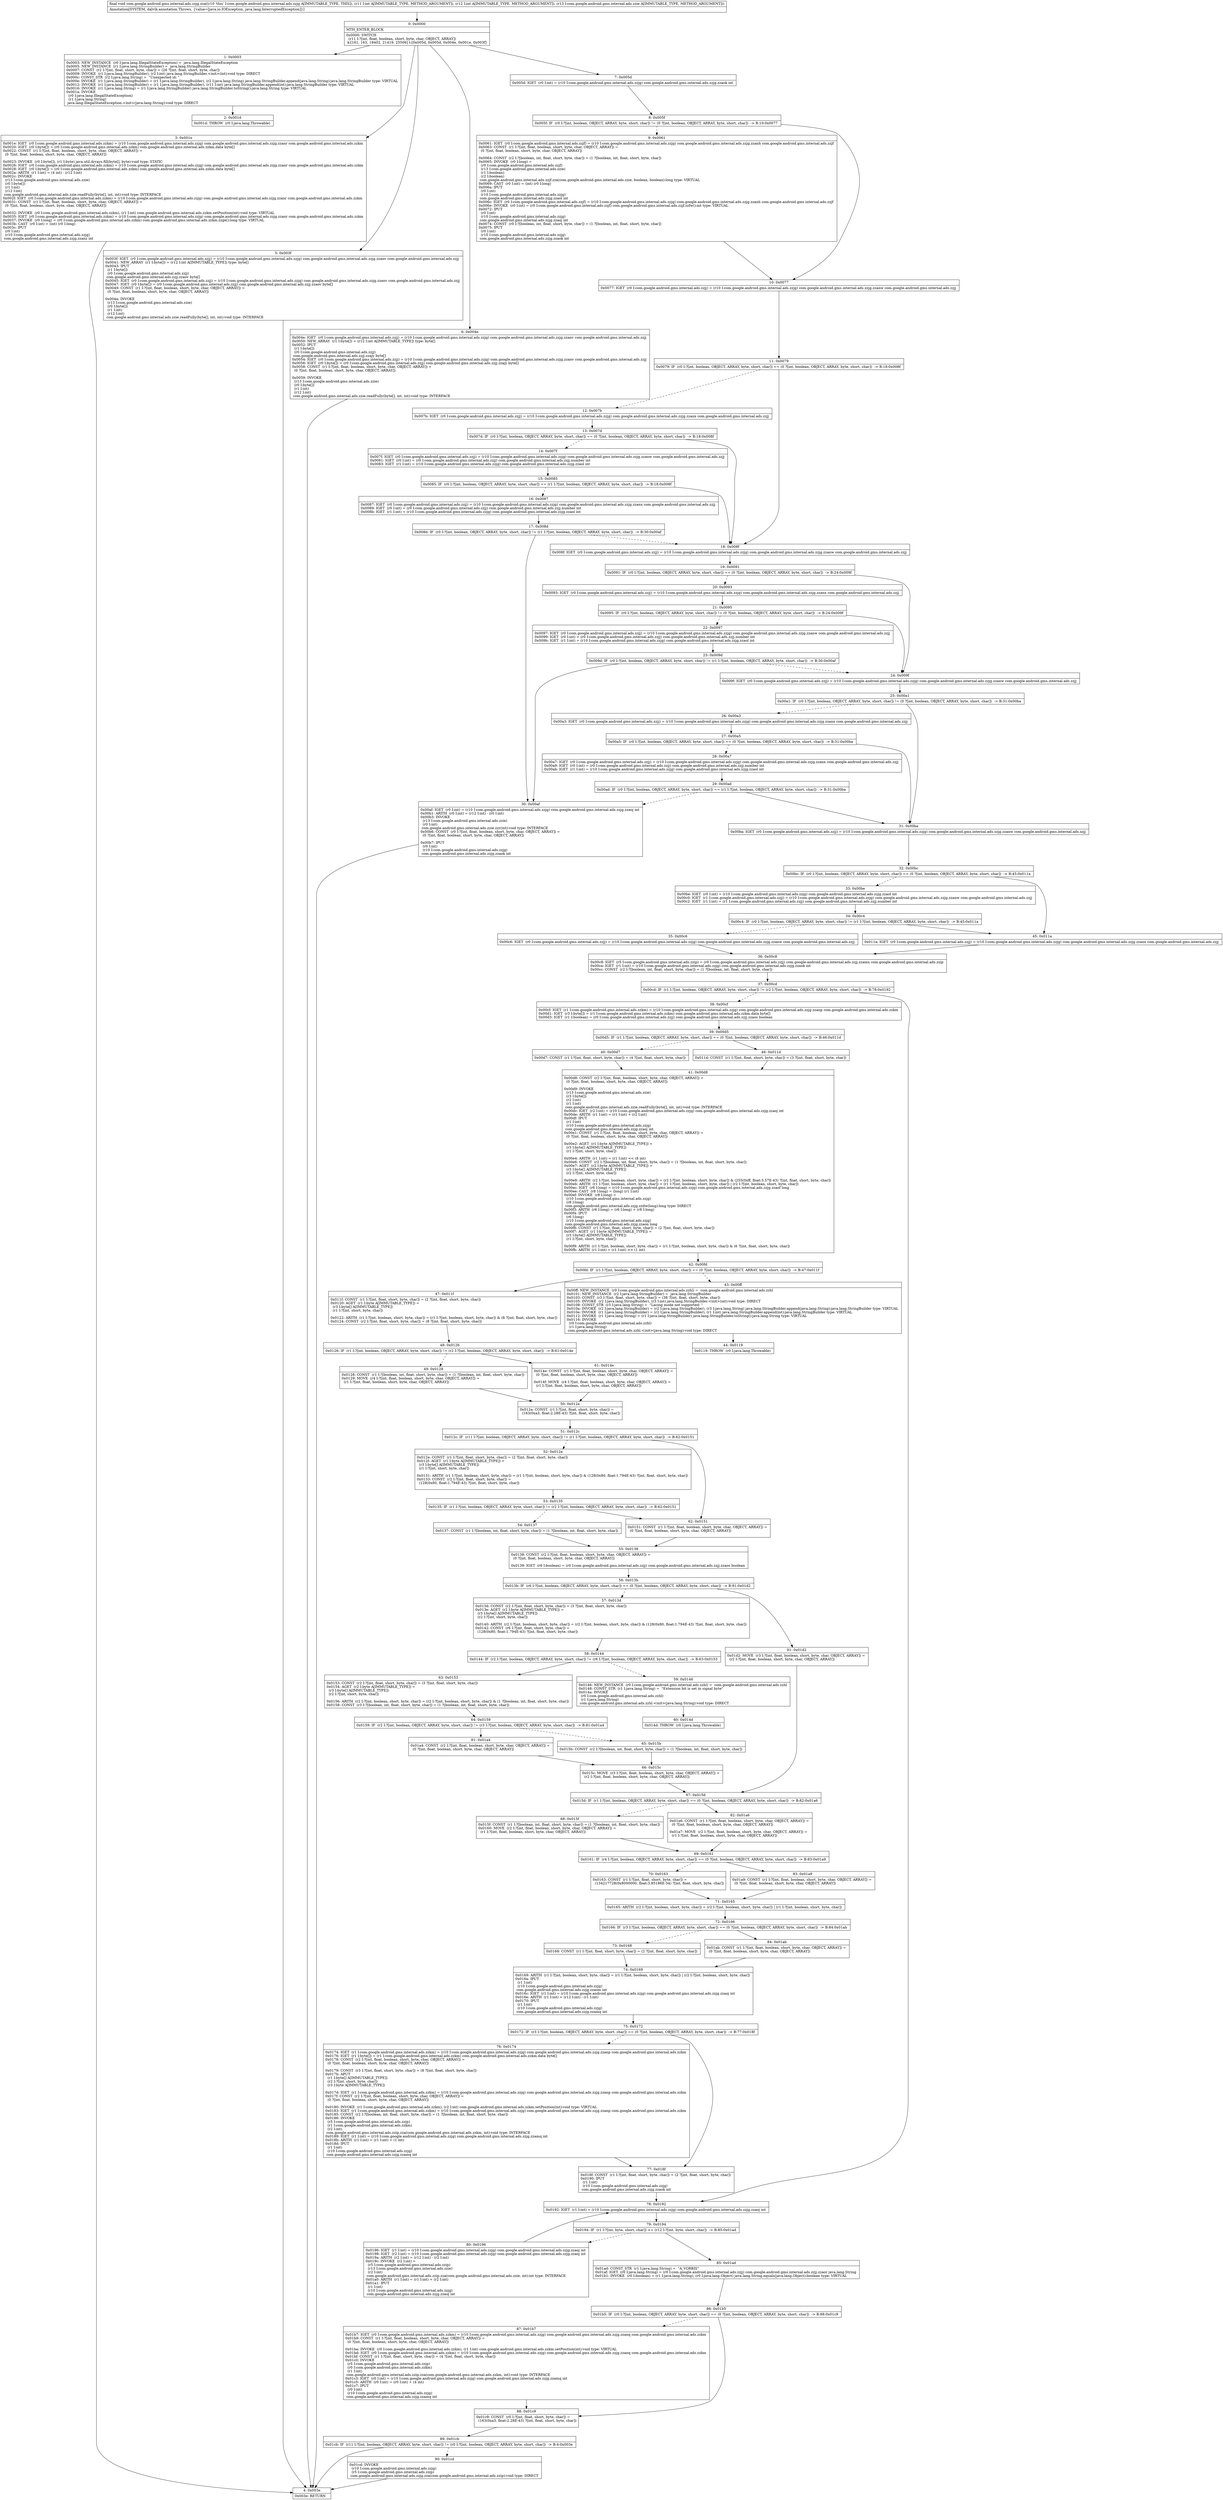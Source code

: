 digraph "CFG forcom.google.android.gms.internal.ads.zzjg.zza(IILcom\/google\/android\/gms\/internal\/ads\/zzie;)V" {
Node_0 [shape=record,label="{0\:\ 0x0000|MTH_ENTER_BLOCK\l|0x0000: SWITCH  \l  (r11 I:?[int, float, boolean, short, byte, char, OBJECT, ARRAY])\l k:[161, 163, 18402, 21419, 25506] t:[0x005d, 0x005d, 0x004e, 0x001e, 0x003f] \l}"];
Node_1 [shape=record,label="{1\:\ 0x0003|0x0003: NEW_INSTANCE  (r0 I:java.lang.IllegalStateException) =  java.lang.IllegalStateException \l0x0005: NEW_INSTANCE  (r1 I:java.lang.StringBuilder) =  java.lang.StringBuilder \l0x0007: CONST  (r2 I:?[int, float, short, byte, char]) = (26 ?[int, float, short, byte, char]) \l0x0009: INVOKE  (r1 I:java.lang.StringBuilder), (r2 I:int) java.lang.StringBuilder.\<init\>(int):void type: DIRECT \l0x000c: CONST_STR  (r2 I:java.lang.String) =  \"Unexpected id: \" \l0x000e: INVOKE  (r1 I:java.lang.StringBuilder) = (r1 I:java.lang.StringBuilder), (r2 I:java.lang.String) java.lang.StringBuilder.append(java.lang.String):java.lang.StringBuilder type: VIRTUAL \l0x0012: INVOKE  (r1 I:java.lang.StringBuilder) = (r1 I:java.lang.StringBuilder), (r11 I:int) java.lang.StringBuilder.append(int):java.lang.StringBuilder type: VIRTUAL \l0x0016: INVOKE  (r1 I:java.lang.String) = (r1 I:java.lang.StringBuilder) java.lang.StringBuilder.toString():java.lang.String type: VIRTUAL \l0x001a: INVOKE  \l  (r0 I:java.lang.IllegalStateException)\l  (r1 I:java.lang.String)\l java.lang.IllegalStateException.\<init\>(java.lang.String):void type: DIRECT \l}"];
Node_2 [shape=record,label="{2\:\ 0x001d|0x001d: THROW  (r0 I:java.lang.Throwable) \l}"];
Node_3 [shape=record,label="{3\:\ 0x001e|0x001e: IGET  (r0 I:com.google.android.gms.internal.ads.zzkm) = (r10 I:com.google.android.gms.internal.ads.zzjg) com.google.android.gms.internal.ads.zzjg.zzanr com.google.android.gms.internal.ads.zzkm \l0x0020: IGET  (r0 I:byte[]) = (r0 I:com.google.android.gms.internal.ads.zzkm) com.google.android.gms.internal.ads.zzkm.data byte[] \l0x0022: CONST  (r1 I:?[int, float, boolean, short, byte, char, OBJECT, ARRAY]) = \l  (0 ?[int, float, boolean, short, byte, char, OBJECT, ARRAY])\l \l0x0023: INVOKE  (r0 I:byte[]), (r1 I:byte) java.util.Arrays.fill(byte[], byte):void type: STATIC \l0x0026: IGET  (r0 I:com.google.android.gms.internal.ads.zzkm) = (r10 I:com.google.android.gms.internal.ads.zzjg) com.google.android.gms.internal.ads.zzjg.zzanr com.google.android.gms.internal.ads.zzkm \l0x0028: IGET  (r0 I:byte[]) = (r0 I:com.google.android.gms.internal.ads.zzkm) com.google.android.gms.internal.ads.zzkm.data byte[] \l0x002a: ARITH  (r1 I:int) = (4 int) \- (r12 I:int) \l0x002c: INVOKE  \l  (r13 I:com.google.android.gms.internal.ads.zzie)\l  (r0 I:byte[])\l  (r1 I:int)\l  (r12 I:int)\l com.google.android.gms.internal.ads.zzie.readFully(byte[], int, int):void type: INTERFACE \l0x002f: IGET  (r0 I:com.google.android.gms.internal.ads.zzkm) = (r10 I:com.google.android.gms.internal.ads.zzjg) com.google.android.gms.internal.ads.zzjg.zzanr com.google.android.gms.internal.ads.zzkm \l0x0031: CONST  (r1 I:?[int, float, boolean, short, byte, char, OBJECT, ARRAY]) = \l  (0 ?[int, float, boolean, short, byte, char, OBJECT, ARRAY])\l \l0x0032: INVOKE  (r0 I:com.google.android.gms.internal.ads.zzkm), (r1 I:int) com.google.android.gms.internal.ads.zzkm.setPosition(int):void type: VIRTUAL \l0x0035: IGET  (r0 I:com.google.android.gms.internal.ads.zzkm) = (r10 I:com.google.android.gms.internal.ads.zzjg) com.google.android.gms.internal.ads.zzjg.zzanr com.google.android.gms.internal.ads.zzkm \l0x0037: INVOKE  (r0 I:long) = (r0 I:com.google.android.gms.internal.ads.zzkm) com.google.android.gms.internal.ads.zzkm.zzge():long type: VIRTUAL \l0x003b: CAST  (r0 I:int) = (int) (r0 I:long) \l0x003c: IPUT  \l  (r0 I:int)\l  (r10 I:com.google.android.gms.internal.ads.zzjg)\l com.google.android.gms.internal.ads.zzjg.zzanz int \l}"];
Node_4 [shape=record,label="{4\:\ 0x003e|0x003e: RETURN   \l}"];
Node_5 [shape=record,label="{5\:\ 0x003f|0x003f: IGET  (r0 I:com.google.android.gms.internal.ads.zzjj) = (r10 I:com.google.android.gms.internal.ads.zzjg) com.google.android.gms.internal.ads.zzjg.zzanv com.google.android.gms.internal.ads.zzjj \l0x0041: NEW_ARRAY  (r1 I:byte[]) = (r12 I:int A[IMMUTABLE_TYPE]) type: byte[] \l0x0043: IPUT  \l  (r1 I:byte[])\l  (r0 I:com.google.android.gms.internal.ads.zzjj)\l com.google.android.gms.internal.ads.zzjj.zzaov byte[] \l0x0045: IGET  (r0 I:com.google.android.gms.internal.ads.zzjj) = (r10 I:com.google.android.gms.internal.ads.zzjg) com.google.android.gms.internal.ads.zzjg.zzanv com.google.android.gms.internal.ads.zzjj \l0x0047: IGET  (r0 I:byte[]) = (r0 I:com.google.android.gms.internal.ads.zzjj) com.google.android.gms.internal.ads.zzjj.zzaov byte[] \l0x0049: CONST  (r1 I:?[int, float, boolean, short, byte, char, OBJECT, ARRAY]) = \l  (0 ?[int, float, boolean, short, byte, char, OBJECT, ARRAY])\l \l0x004a: INVOKE  \l  (r13 I:com.google.android.gms.internal.ads.zzie)\l  (r0 I:byte[])\l  (r1 I:int)\l  (r12 I:int)\l com.google.android.gms.internal.ads.zzie.readFully(byte[], int, int):void type: INTERFACE \l}"];
Node_6 [shape=record,label="{6\:\ 0x004e|0x004e: IGET  (r0 I:com.google.android.gms.internal.ads.zzjj) = (r10 I:com.google.android.gms.internal.ads.zzjg) com.google.android.gms.internal.ads.zzjg.zzanv com.google.android.gms.internal.ads.zzjj \l0x0050: NEW_ARRAY  (r1 I:byte[]) = (r12 I:int A[IMMUTABLE_TYPE]) type: byte[] \l0x0052: IPUT  \l  (r1 I:byte[])\l  (r0 I:com.google.android.gms.internal.ads.zzjj)\l com.google.android.gms.internal.ads.zzjj.zzajy byte[] \l0x0054: IGET  (r0 I:com.google.android.gms.internal.ads.zzjj) = (r10 I:com.google.android.gms.internal.ads.zzjg) com.google.android.gms.internal.ads.zzjg.zzanv com.google.android.gms.internal.ads.zzjj \l0x0056: IGET  (r0 I:byte[]) = (r0 I:com.google.android.gms.internal.ads.zzjj) com.google.android.gms.internal.ads.zzjj.zzajy byte[] \l0x0058: CONST  (r1 I:?[int, float, boolean, short, byte, char, OBJECT, ARRAY]) = \l  (0 ?[int, float, boolean, short, byte, char, OBJECT, ARRAY])\l \l0x0059: INVOKE  \l  (r13 I:com.google.android.gms.internal.ads.zzie)\l  (r0 I:byte[])\l  (r1 I:int)\l  (r12 I:int)\l com.google.android.gms.internal.ads.zzie.readFully(byte[], int, int):void type: INTERFACE \l}"];
Node_7 [shape=record,label="{7\:\ 0x005d|0x005d: IGET  (r0 I:int) = (r10 I:com.google.android.gms.internal.ads.zzjg) com.google.android.gms.internal.ads.zzjg.zzaok int \l}"];
Node_8 [shape=record,label="{8\:\ 0x005f|0x005f: IF  (r0 I:?[int, boolean, OBJECT, ARRAY, byte, short, char]) != (0 ?[int, boolean, OBJECT, ARRAY, byte, short, char])  \-\> B:10:0x0077 \l}"];
Node_9 [shape=record,label="{9\:\ 0x0061|0x0061: IGET  (r0 I:com.google.android.gms.internal.ads.zzjf) = (r10 I:com.google.android.gms.internal.ads.zzjg) com.google.android.gms.internal.ads.zzjg.zzanh com.google.android.gms.internal.ads.zzjf \l0x0063: CONST  (r1 I:?[int, float, boolean, short, byte, char, OBJECT, ARRAY]) = \l  (0 ?[int, float, boolean, short, byte, char, OBJECT, ARRAY])\l \l0x0064: CONST  (r2 I:?[boolean, int, float, short, byte, char]) = (1 ?[boolean, int, float, short, byte, char]) \l0x0065: INVOKE  (r0 I:long) = \l  (r0 I:com.google.android.gms.internal.ads.zzjf)\l  (r13 I:com.google.android.gms.internal.ads.zzie)\l  (r1 I:boolean)\l  (r2 I:boolean)\l com.google.android.gms.internal.ads.zzjf.zza(com.google.android.gms.internal.ads.zzie, boolean, boolean):long type: VIRTUAL \l0x0069: CAST  (r0 I:int) = (int) (r0 I:long) \l0x006a: IPUT  \l  (r0 I:int)\l  (r10 I:com.google.android.gms.internal.ads.zzjg)\l com.google.android.gms.internal.ads.zzjg.zzaol int \l0x006c: IGET  (r0 I:com.google.android.gms.internal.ads.zzjf) = (r10 I:com.google.android.gms.internal.ads.zzjg) com.google.android.gms.internal.ads.zzjg.zzanh com.google.android.gms.internal.ads.zzjf \l0x006e: INVOKE  (r0 I:int) = (r0 I:com.google.android.gms.internal.ads.zzjf) com.google.android.gms.internal.ads.zzjf.zzfw():int type: VIRTUAL \l0x0072: IPUT  \l  (r0 I:int)\l  (r10 I:com.google.android.gms.internal.ads.zzjg)\l com.google.android.gms.internal.ads.zzjg.zzaoj int \l0x0074: CONST  (r0 I:?[boolean, int, float, short, byte, char]) = (1 ?[boolean, int, float, short, byte, char]) \l0x0075: IPUT  \l  (r0 I:int)\l  (r10 I:com.google.android.gms.internal.ads.zzjg)\l com.google.android.gms.internal.ads.zzjg.zzaok int \l}"];
Node_10 [shape=record,label="{10\:\ 0x0077|0x0077: IGET  (r0 I:com.google.android.gms.internal.ads.zzjj) = (r10 I:com.google.android.gms.internal.ads.zzjg) com.google.android.gms.internal.ads.zzjg.zzanw com.google.android.gms.internal.ads.zzjj \l}"];
Node_11 [shape=record,label="{11\:\ 0x0079|0x0079: IF  (r0 I:?[int, boolean, OBJECT, ARRAY, byte, short, char]) == (0 ?[int, boolean, OBJECT, ARRAY, byte, short, char])  \-\> B:18:0x008f \l}"];
Node_12 [shape=record,label="{12\:\ 0x007b|0x007b: IGET  (r0 I:com.google.android.gms.internal.ads.zzjj) = (r10 I:com.google.android.gms.internal.ads.zzjg) com.google.android.gms.internal.ads.zzjg.zzanx com.google.android.gms.internal.ads.zzjj \l}"];
Node_13 [shape=record,label="{13\:\ 0x007d|0x007d: IF  (r0 I:?[int, boolean, OBJECT, ARRAY, byte, short, char]) == (0 ?[int, boolean, OBJECT, ARRAY, byte, short, char])  \-\> B:18:0x008f \l}"];
Node_14 [shape=record,label="{14\:\ 0x007f|0x007f: IGET  (r0 I:com.google.android.gms.internal.ads.zzjj) = (r10 I:com.google.android.gms.internal.ads.zzjg) com.google.android.gms.internal.ads.zzjg.zzanw com.google.android.gms.internal.ads.zzjj \l0x0081: IGET  (r0 I:int) = (r0 I:com.google.android.gms.internal.ads.zzjj) com.google.android.gms.internal.ads.zzjj.number int \l0x0083: IGET  (r1 I:int) = (r10 I:com.google.android.gms.internal.ads.zzjg) com.google.android.gms.internal.ads.zzjg.zzaol int \l}"];
Node_15 [shape=record,label="{15\:\ 0x0085|0x0085: IF  (r0 I:?[int, boolean, OBJECT, ARRAY, byte, short, char]) == (r1 I:?[int, boolean, OBJECT, ARRAY, byte, short, char])  \-\> B:18:0x008f \l}"];
Node_16 [shape=record,label="{16\:\ 0x0087|0x0087: IGET  (r0 I:com.google.android.gms.internal.ads.zzjj) = (r10 I:com.google.android.gms.internal.ads.zzjg) com.google.android.gms.internal.ads.zzjg.zzanx com.google.android.gms.internal.ads.zzjj \l0x0089: IGET  (r0 I:int) = (r0 I:com.google.android.gms.internal.ads.zzjj) com.google.android.gms.internal.ads.zzjj.number int \l0x008b: IGET  (r1 I:int) = (r10 I:com.google.android.gms.internal.ads.zzjg) com.google.android.gms.internal.ads.zzjg.zzaol int \l}"];
Node_17 [shape=record,label="{17\:\ 0x008d|0x008d: IF  (r0 I:?[int, boolean, OBJECT, ARRAY, byte, short, char]) != (r1 I:?[int, boolean, OBJECT, ARRAY, byte, short, char])  \-\> B:30:0x00af \l}"];
Node_18 [shape=record,label="{18\:\ 0x008f|0x008f: IGET  (r0 I:com.google.android.gms.internal.ads.zzjj) = (r10 I:com.google.android.gms.internal.ads.zzjg) com.google.android.gms.internal.ads.zzjg.zzanw com.google.android.gms.internal.ads.zzjj \l}"];
Node_19 [shape=record,label="{19\:\ 0x0091|0x0091: IF  (r0 I:?[int, boolean, OBJECT, ARRAY, byte, short, char]) == (0 ?[int, boolean, OBJECT, ARRAY, byte, short, char])  \-\> B:24:0x009f \l}"];
Node_20 [shape=record,label="{20\:\ 0x0093|0x0093: IGET  (r0 I:com.google.android.gms.internal.ads.zzjj) = (r10 I:com.google.android.gms.internal.ads.zzjg) com.google.android.gms.internal.ads.zzjg.zzanx com.google.android.gms.internal.ads.zzjj \l}"];
Node_21 [shape=record,label="{21\:\ 0x0095|0x0095: IF  (r0 I:?[int, boolean, OBJECT, ARRAY, byte, short, char]) != (0 ?[int, boolean, OBJECT, ARRAY, byte, short, char])  \-\> B:24:0x009f \l}"];
Node_22 [shape=record,label="{22\:\ 0x0097|0x0097: IGET  (r0 I:com.google.android.gms.internal.ads.zzjj) = (r10 I:com.google.android.gms.internal.ads.zzjg) com.google.android.gms.internal.ads.zzjg.zzanw com.google.android.gms.internal.ads.zzjj \l0x0099: IGET  (r0 I:int) = (r0 I:com.google.android.gms.internal.ads.zzjj) com.google.android.gms.internal.ads.zzjj.number int \l0x009b: IGET  (r1 I:int) = (r10 I:com.google.android.gms.internal.ads.zzjg) com.google.android.gms.internal.ads.zzjg.zzaol int \l}"];
Node_23 [shape=record,label="{23\:\ 0x009d|0x009d: IF  (r0 I:?[int, boolean, OBJECT, ARRAY, byte, short, char]) != (r1 I:?[int, boolean, OBJECT, ARRAY, byte, short, char])  \-\> B:30:0x00af \l}"];
Node_24 [shape=record,label="{24\:\ 0x009f|0x009f: IGET  (r0 I:com.google.android.gms.internal.ads.zzjj) = (r10 I:com.google.android.gms.internal.ads.zzjg) com.google.android.gms.internal.ads.zzjg.zzanw com.google.android.gms.internal.ads.zzjj \l}"];
Node_25 [shape=record,label="{25\:\ 0x00a1|0x00a1: IF  (r0 I:?[int, boolean, OBJECT, ARRAY, byte, short, char]) != (0 ?[int, boolean, OBJECT, ARRAY, byte, short, char])  \-\> B:31:0x00ba \l}"];
Node_26 [shape=record,label="{26\:\ 0x00a3|0x00a3: IGET  (r0 I:com.google.android.gms.internal.ads.zzjj) = (r10 I:com.google.android.gms.internal.ads.zzjg) com.google.android.gms.internal.ads.zzjg.zzanx com.google.android.gms.internal.ads.zzjj \l}"];
Node_27 [shape=record,label="{27\:\ 0x00a5|0x00a5: IF  (r0 I:?[int, boolean, OBJECT, ARRAY, byte, short, char]) == (0 ?[int, boolean, OBJECT, ARRAY, byte, short, char])  \-\> B:31:0x00ba \l}"];
Node_28 [shape=record,label="{28\:\ 0x00a7|0x00a7: IGET  (r0 I:com.google.android.gms.internal.ads.zzjj) = (r10 I:com.google.android.gms.internal.ads.zzjg) com.google.android.gms.internal.ads.zzjg.zzanx com.google.android.gms.internal.ads.zzjj \l0x00a9: IGET  (r0 I:int) = (r0 I:com.google.android.gms.internal.ads.zzjj) com.google.android.gms.internal.ads.zzjj.number int \l0x00ab: IGET  (r1 I:int) = (r10 I:com.google.android.gms.internal.ads.zzjg) com.google.android.gms.internal.ads.zzjg.zzaol int \l}"];
Node_29 [shape=record,label="{29\:\ 0x00ad|0x00ad: IF  (r0 I:?[int, boolean, OBJECT, ARRAY, byte, short, char]) == (r1 I:?[int, boolean, OBJECT, ARRAY, byte, short, char])  \-\> B:31:0x00ba \l}"];
Node_30 [shape=record,label="{30\:\ 0x00af|0x00af: IGET  (r0 I:int) = (r10 I:com.google.android.gms.internal.ads.zzjg) com.google.android.gms.internal.ads.zzjg.zzaoj int \l0x00b1: ARITH  (r0 I:int) = (r12 I:int) \- (r0 I:int) \l0x00b3: INVOKE  \l  (r13 I:com.google.android.gms.internal.ads.zzie)\l  (r0 I:int)\l com.google.android.gms.internal.ads.zzie.zzr(int):void type: INTERFACE \l0x00b6: CONST  (r0 I:?[int, float, boolean, short, byte, char, OBJECT, ARRAY]) = \l  (0 ?[int, float, boolean, short, byte, char, OBJECT, ARRAY])\l \l0x00b7: IPUT  \l  (r0 I:int)\l  (r10 I:com.google.android.gms.internal.ads.zzjg)\l com.google.android.gms.internal.ads.zzjg.zzaok int \l}"];
Node_31 [shape=record,label="{31\:\ 0x00ba|0x00ba: IGET  (r0 I:com.google.android.gms.internal.ads.zzjj) = (r10 I:com.google.android.gms.internal.ads.zzjg) com.google.android.gms.internal.ads.zzjg.zzanw com.google.android.gms.internal.ads.zzjj \l}"];
Node_32 [shape=record,label="{32\:\ 0x00bc|0x00bc: IF  (r0 I:?[int, boolean, OBJECT, ARRAY, byte, short, char]) == (0 ?[int, boolean, OBJECT, ARRAY, byte, short, char])  \-\> B:45:0x011a \l}"];
Node_33 [shape=record,label="{33\:\ 0x00be|0x00be: IGET  (r0 I:int) = (r10 I:com.google.android.gms.internal.ads.zzjg) com.google.android.gms.internal.ads.zzjg.zzaol int \l0x00c0: IGET  (r1 I:com.google.android.gms.internal.ads.zzjj) = (r10 I:com.google.android.gms.internal.ads.zzjg) com.google.android.gms.internal.ads.zzjg.zzanw com.google.android.gms.internal.ads.zzjj \l0x00c2: IGET  (r1 I:int) = (r1 I:com.google.android.gms.internal.ads.zzjj) com.google.android.gms.internal.ads.zzjj.number int \l}"];
Node_34 [shape=record,label="{34\:\ 0x00c4|0x00c4: IF  (r0 I:?[int, boolean, OBJECT, ARRAY, byte, short, char]) != (r1 I:?[int, boolean, OBJECT, ARRAY, byte, short, char])  \-\> B:45:0x011a \l}"];
Node_35 [shape=record,label="{35\:\ 0x00c6|0x00c6: IGET  (r0 I:com.google.android.gms.internal.ads.zzjj) = (r10 I:com.google.android.gms.internal.ads.zzjg) com.google.android.gms.internal.ads.zzjg.zzanw com.google.android.gms.internal.ads.zzjj \l}"];
Node_36 [shape=record,label="{36\:\ 0x00c8|0x00c8: IGET  (r5 I:com.google.android.gms.internal.ads.zzip) = (r0 I:com.google.android.gms.internal.ads.zzjj) com.google.android.gms.internal.ads.zzjj.zzamx com.google.android.gms.internal.ads.zzip \l0x00ca: IGET  (r1 I:int) = (r10 I:com.google.android.gms.internal.ads.zzjg) com.google.android.gms.internal.ads.zzjg.zzaok int \l0x00cc: CONST  (r2 I:?[boolean, int, float, short, byte, char]) = (1 ?[boolean, int, float, short, byte, char]) \l}"];
Node_37 [shape=record,label="{37\:\ 0x00cd|0x00cd: IF  (r1 I:?[int, boolean, OBJECT, ARRAY, byte, short, char]) != (r2 I:?[int, boolean, OBJECT, ARRAY, byte, short, char])  \-\> B:78:0x0192 \l}"];
Node_38 [shape=record,label="{38\:\ 0x00cf|0x00cf: IGET  (r1 I:com.google.android.gms.internal.ads.zzkm) = (r10 I:com.google.android.gms.internal.ads.zzjg) com.google.android.gms.internal.ads.zzjg.zzanp com.google.android.gms.internal.ads.zzkm \l0x00d1: IGET  (r3 I:byte[]) = (r1 I:com.google.android.gms.internal.ads.zzkm) com.google.android.gms.internal.ads.zzkm.data byte[] \l0x00d3: IGET  (r1 I:boolean) = (r0 I:com.google.android.gms.internal.ads.zzjj) com.google.android.gms.internal.ads.zzjj.zzaos boolean \l}"];
Node_39 [shape=record,label="{39\:\ 0x00d5|0x00d5: IF  (r1 I:?[int, boolean, OBJECT, ARRAY, byte, short, char]) == (0 ?[int, boolean, OBJECT, ARRAY, byte, short, char])  \-\> B:46:0x011d \l}"];
Node_40 [shape=record,label="{40\:\ 0x00d7|0x00d7: CONST  (r1 I:?[int, float, short, byte, char]) = (4 ?[int, float, short, byte, char]) \l}"];
Node_41 [shape=record,label="{41\:\ 0x00d8|0x00d8: CONST  (r2 I:?[int, float, boolean, short, byte, char, OBJECT, ARRAY]) = \l  (0 ?[int, float, boolean, short, byte, char, OBJECT, ARRAY])\l \l0x00d9: INVOKE  \l  (r13 I:com.google.android.gms.internal.ads.zzie)\l  (r3 I:byte[])\l  (r2 I:int)\l  (r1 I:int)\l com.google.android.gms.internal.ads.zzie.readFully(byte[], int, int):void type: INTERFACE \l0x00dc: IGET  (r2 I:int) = (r10 I:com.google.android.gms.internal.ads.zzjg) com.google.android.gms.internal.ads.zzjg.zzaoj int \l0x00de: ARITH  (r1 I:int) = (r1 I:int) + (r2 I:int) \l0x00df: IPUT  \l  (r1 I:int)\l  (r10 I:com.google.android.gms.internal.ads.zzjg)\l com.google.android.gms.internal.ads.zzjg.zzaoj int \l0x00e1: CONST  (r1 I:?[int, float, boolean, short, byte, char, OBJECT, ARRAY]) = \l  (0 ?[int, float, boolean, short, byte, char, OBJECT, ARRAY])\l \l0x00e2: AGET  (r1 I:byte A[IMMUTABLE_TYPE]) = \l  (r3 I:byte[] A[IMMUTABLE_TYPE])\l  (r1 I:?[int, short, byte, char])\l \l0x00e4: ARITH  (r1 I:int) = (r1 I:int) \<\< (8 int) \l0x00e6: CONST  (r2 I:?[boolean, int, float, short, byte, char]) = (1 ?[boolean, int, float, short, byte, char]) \l0x00e7: AGET  (r2 I:byte A[IMMUTABLE_TYPE]) = \l  (r3 I:byte[] A[IMMUTABLE_TYPE])\l  (r2 I:?[int, short, byte, char])\l \l0x00e9: ARITH  (r2 I:?[int, boolean, short, byte, char]) = (r2 I:?[int, boolean, short, byte, char]) & (255(0xff, float:3.57E\-43) ?[int, float, short, byte, char]) \l0x00eb: ARITH  (r1 I:?[int, boolean, short, byte, char]) = (r1 I:?[int, boolean, short, byte, char]) \| (r2 I:?[int, boolean, short, byte, char]) \l0x00ec: IGET  (r6 I:long) = (r10 I:com.google.android.gms.internal.ads.zzjg) com.google.android.gms.internal.ads.zzjg.zzaof long \l0x00ee: CAST  (r8 I:long) = (long) (r1 I:int) \l0x00ef: INVOKE  (r8 I:long) = \l  (r10 I:com.google.android.gms.internal.ads.zzjg)\l  (r8 I:long)\l com.google.android.gms.internal.ads.zzjg.zzdw(long):long type: DIRECT \l0x00f3: ARITH  (r6 I:long) = (r6 I:long) + (r8 I:long) \l0x00f4: IPUT  \l  (r6 I:long)\l  (r10 I:com.google.android.gms.internal.ads.zzjg)\l com.google.android.gms.internal.ads.zzjg.zzaon long \l0x00f6: CONST  (r1 I:?[int, float, short, byte, char]) = (2 ?[int, float, short, byte, char]) \l0x00f7: AGET  (r1 I:byte A[IMMUTABLE_TYPE]) = \l  (r3 I:byte[] A[IMMUTABLE_TYPE])\l  (r1 I:?[int, short, byte, char])\l \l0x00f9: ARITH  (r1 I:?[int, boolean, short, byte, char]) = (r1 I:?[int, boolean, short, byte, char]) & (6 ?[int, float, short, byte, char]) \l0x00fb: ARITH  (r1 I:int) = (r1 I:int) \>\> (1 int) \l}"];
Node_42 [shape=record,label="{42\:\ 0x00fd|0x00fd: IF  (r1 I:?[int, boolean, OBJECT, ARRAY, byte, short, char]) == (0 ?[int, boolean, OBJECT, ARRAY, byte, short, char])  \-\> B:47:0x011f \l}"];
Node_43 [shape=record,label="{43\:\ 0x00ff|0x00ff: NEW_INSTANCE  (r0 I:com.google.android.gms.internal.ads.zzhl) =  com.google.android.gms.internal.ads.zzhl \l0x0101: NEW_INSTANCE  (r2 I:java.lang.StringBuilder) =  java.lang.StringBuilder \l0x0103: CONST  (r3 I:?[int, float, short, byte, char]) = (38 ?[int, float, short, byte, char]) \l0x0105: INVOKE  (r2 I:java.lang.StringBuilder), (r3 I:int) java.lang.StringBuilder.\<init\>(int):void type: DIRECT \l0x0108: CONST_STR  (r3 I:java.lang.String) =  \"Lacing mode not supported: \" \l0x010a: INVOKE  (r2 I:java.lang.StringBuilder) = (r2 I:java.lang.StringBuilder), (r3 I:java.lang.String) java.lang.StringBuilder.append(java.lang.String):java.lang.StringBuilder type: VIRTUAL \l0x010e: INVOKE  (r1 I:java.lang.StringBuilder) = (r2 I:java.lang.StringBuilder), (r1 I:int) java.lang.StringBuilder.append(int):java.lang.StringBuilder type: VIRTUAL \l0x0112: INVOKE  (r1 I:java.lang.String) = (r1 I:java.lang.StringBuilder) java.lang.StringBuilder.toString():java.lang.String type: VIRTUAL \l0x0116: INVOKE  \l  (r0 I:com.google.android.gms.internal.ads.zzhl)\l  (r1 I:java.lang.String)\l com.google.android.gms.internal.ads.zzhl.\<init\>(java.lang.String):void type: DIRECT \l}"];
Node_44 [shape=record,label="{44\:\ 0x0119|0x0119: THROW  (r0 I:java.lang.Throwable) \l}"];
Node_45 [shape=record,label="{45\:\ 0x011a|0x011a: IGET  (r0 I:com.google.android.gms.internal.ads.zzjj) = (r10 I:com.google.android.gms.internal.ads.zzjg) com.google.android.gms.internal.ads.zzjg.zzanx com.google.android.gms.internal.ads.zzjj \l}"];
Node_46 [shape=record,label="{46\:\ 0x011d|0x011d: CONST  (r1 I:?[int, float, short, byte, char]) = (3 ?[int, float, short, byte, char]) \l}"];
Node_47 [shape=record,label="{47\:\ 0x011f|0x011f: CONST  (r1 I:?[int, float, short, byte, char]) = (2 ?[int, float, short, byte, char]) \l0x0120: AGET  (r1 I:byte A[IMMUTABLE_TYPE]) = \l  (r3 I:byte[] A[IMMUTABLE_TYPE])\l  (r1 I:?[int, short, byte, char])\l \l0x0122: ARITH  (r1 I:?[int, boolean, short, byte, char]) = (r1 I:?[int, boolean, short, byte, char]) & (8 ?[int, float, short, byte, char]) \l0x0124: CONST  (r2 I:?[int, float, short, byte, char]) = (8 ?[int, float, short, byte, char]) \l}"];
Node_48 [shape=record,label="{48\:\ 0x0126|0x0126: IF  (r1 I:?[int, boolean, OBJECT, ARRAY, byte, short, char]) != (r2 I:?[int, boolean, OBJECT, ARRAY, byte, short, char])  \-\> B:61:0x014e \l}"];
Node_49 [shape=record,label="{49\:\ 0x0128|0x0128: CONST  (r1 I:?[boolean, int, float, short, byte, char]) = (1 ?[boolean, int, float, short, byte, char]) \l0x0129: MOVE  (r4 I:?[int, float, boolean, short, byte, char, OBJECT, ARRAY]) = \l  (r1 I:?[int, float, boolean, short, byte, char, OBJECT, ARRAY])\l \l}"];
Node_50 [shape=record,label="{50\:\ 0x012a|0x012a: CONST  (r1 I:?[int, float, short, byte, char]) = \l  (163(0xa3, float:2.28E\-43) ?[int, float, short, byte, char])\l \l}"];
Node_51 [shape=record,label="{51\:\ 0x012c|0x012c: IF  (r11 I:?[int, boolean, OBJECT, ARRAY, byte, short, char]) != (r1 I:?[int, boolean, OBJECT, ARRAY, byte, short, char])  \-\> B:62:0x0151 \l}"];
Node_52 [shape=record,label="{52\:\ 0x012e|0x012e: CONST  (r1 I:?[int, float, short, byte, char]) = (2 ?[int, float, short, byte, char]) \l0x012f: AGET  (r1 I:byte A[IMMUTABLE_TYPE]) = \l  (r3 I:byte[] A[IMMUTABLE_TYPE])\l  (r1 I:?[int, short, byte, char])\l \l0x0131: ARITH  (r1 I:?[int, boolean, short, byte, char]) = (r1 I:?[int, boolean, short, byte, char]) & (128(0x80, float:1.794E\-43) ?[int, float, short, byte, char]) \l0x0133: CONST  (r2 I:?[int, float, short, byte, char]) = \l  (128(0x80, float:1.794E\-43) ?[int, float, short, byte, char])\l \l}"];
Node_53 [shape=record,label="{53\:\ 0x0135|0x0135: IF  (r1 I:?[int, boolean, OBJECT, ARRAY, byte, short, char]) != (r2 I:?[int, boolean, OBJECT, ARRAY, byte, short, char])  \-\> B:62:0x0151 \l}"];
Node_54 [shape=record,label="{54\:\ 0x0137|0x0137: CONST  (r1 I:?[boolean, int, float, short, byte, char]) = (1 ?[boolean, int, float, short, byte, char]) \l}"];
Node_55 [shape=record,label="{55\:\ 0x0138|0x0138: CONST  (r2 I:?[int, float, boolean, short, byte, char, OBJECT, ARRAY]) = \l  (0 ?[int, float, boolean, short, byte, char, OBJECT, ARRAY])\l \l0x0139: IGET  (r6 I:boolean) = (r0 I:com.google.android.gms.internal.ads.zzjj) com.google.android.gms.internal.ads.zzjj.zzaos boolean \l}"];
Node_56 [shape=record,label="{56\:\ 0x013b|0x013b: IF  (r6 I:?[int, boolean, OBJECT, ARRAY, byte, short, char]) == (0 ?[int, boolean, OBJECT, ARRAY, byte, short, char])  \-\> B:91:0x01d2 \l}"];
Node_57 [shape=record,label="{57\:\ 0x013d|0x013d: CONST  (r2 I:?[int, float, short, byte, char]) = (3 ?[int, float, short, byte, char]) \l0x013e: AGET  (r2 I:byte A[IMMUTABLE_TYPE]) = \l  (r3 I:byte[] A[IMMUTABLE_TYPE])\l  (r2 I:?[int, short, byte, char])\l \l0x0140: ARITH  (r2 I:?[int, boolean, short, byte, char]) = (r2 I:?[int, boolean, short, byte, char]) & (128(0x80, float:1.794E\-43) ?[int, float, short, byte, char]) \l0x0142: CONST  (r6 I:?[int, float, short, byte, char]) = \l  (128(0x80, float:1.794E\-43) ?[int, float, short, byte, char])\l \l}"];
Node_58 [shape=record,label="{58\:\ 0x0144|0x0144: IF  (r2 I:?[int, boolean, OBJECT, ARRAY, byte, short, char]) != (r6 I:?[int, boolean, OBJECT, ARRAY, byte, short, char])  \-\> B:63:0x0153 \l}"];
Node_59 [shape=record,label="{59\:\ 0x0146|0x0146: NEW_INSTANCE  (r0 I:com.google.android.gms.internal.ads.zzhl) =  com.google.android.gms.internal.ads.zzhl \l0x0148: CONST_STR  (r1 I:java.lang.String) =  \"Extension bit is set in signal byte\" \l0x014a: INVOKE  \l  (r0 I:com.google.android.gms.internal.ads.zzhl)\l  (r1 I:java.lang.String)\l com.google.android.gms.internal.ads.zzhl.\<init\>(java.lang.String):void type: DIRECT \l}"];
Node_60 [shape=record,label="{60\:\ 0x014d|0x014d: THROW  (r0 I:java.lang.Throwable) \l}"];
Node_61 [shape=record,label="{61\:\ 0x014e|0x014e: CONST  (r1 I:?[int, float, boolean, short, byte, char, OBJECT, ARRAY]) = \l  (0 ?[int, float, boolean, short, byte, char, OBJECT, ARRAY])\l \l0x014f: MOVE  (r4 I:?[int, float, boolean, short, byte, char, OBJECT, ARRAY]) = \l  (r1 I:?[int, float, boolean, short, byte, char, OBJECT, ARRAY])\l \l}"];
Node_62 [shape=record,label="{62\:\ 0x0151|0x0151: CONST  (r1 I:?[int, float, boolean, short, byte, char, OBJECT, ARRAY]) = \l  (0 ?[int, float, boolean, short, byte, char, OBJECT, ARRAY])\l \l}"];
Node_63 [shape=record,label="{63\:\ 0x0153|0x0153: CONST  (r2 I:?[int, float, short, byte, char]) = (3 ?[int, float, short, byte, char]) \l0x0154: AGET  (r2 I:byte A[IMMUTABLE_TYPE]) = \l  (r3 I:byte[] A[IMMUTABLE_TYPE])\l  (r2 I:?[int, short, byte, char])\l \l0x0156: ARITH  (r2 I:?[int, boolean, short, byte, char]) = (r2 I:?[int, boolean, short, byte, char]) & (1 ?[boolean, int, float, short, byte, char]) \l0x0158: CONST  (r3 I:?[boolean, int, float, short, byte, char]) = (1 ?[boolean, int, float, short, byte, char]) \l}"];
Node_64 [shape=record,label="{64\:\ 0x0159|0x0159: IF  (r2 I:?[int, boolean, OBJECT, ARRAY, byte, short, char]) != (r3 I:?[int, boolean, OBJECT, ARRAY, byte, short, char])  \-\> B:81:0x01a4 \l}"];
Node_65 [shape=record,label="{65\:\ 0x015b|0x015b: CONST  (r2 I:?[boolean, int, float, short, byte, char]) = (1 ?[boolean, int, float, short, byte, char]) \l}"];
Node_66 [shape=record,label="{66\:\ 0x015c|0x015c: MOVE  (r3 I:?[int, float, boolean, short, byte, char, OBJECT, ARRAY]) = \l  (r2 I:?[int, float, boolean, short, byte, char, OBJECT, ARRAY])\l \l}"];
Node_67 [shape=record,label="{67\:\ 0x015d|0x015d: IF  (r1 I:?[int, boolean, OBJECT, ARRAY, byte, short, char]) == (0 ?[int, boolean, OBJECT, ARRAY, byte, short, char])  \-\> B:82:0x01a6 \l}"];
Node_68 [shape=record,label="{68\:\ 0x015f|0x015f: CONST  (r1 I:?[boolean, int, float, short, byte, char]) = (1 ?[boolean, int, float, short, byte, char]) \l0x0160: MOVE  (r2 I:?[int, float, boolean, short, byte, char, OBJECT, ARRAY]) = \l  (r1 I:?[int, float, boolean, short, byte, char, OBJECT, ARRAY])\l \l}"];
Node_69 [shape=record,label="{69\:\ 0x0161|0x0161: IF  (r4 I:?[int, boolean, OBJECT, ARRAY, byte, short, char]) == (0 ?[int, boolean, OBJECT, ARRAY, byte, short, char])  \-\> B:83:0x01a9 \l}"];
Node_70 [shape=record,label="{70\:\ 0x0163|0x0163: CONST  (r1 I:?[int, float, short, byte, char]) = \l  (134217728(0x8000000, float:3.85186E\-34) ?[int, float, short, byte, char])\l \l}"];
Node_71 [shape=record,label="{71\:\ 0x0165|0x0165: ARITH  (r2 I:?[int, boolean, short, byte, char]) = (r2 I:?[int, boolean, short, byte, char]) \| (r1 I:?[int, boolean, short, byte, char]) \l}"];
Node_72 [shape=record,label="{72\:\ 0x0166|0x0166: IF  (r3 I:?[int, boolean, OBJECT, ARRAY, byte, short, char]) == (0 ?[int, boolean, OBJECT, ARRAY, byte, short, char])  \-\> B:84:0x01ab \l}"];
Node_73 [shape=record,label="{73\:\ 0x0168|0x0168: CONST  (r1 I:?[int, float, short, byte, char]) = (2 ?[int, float, short, byte, char]) \l}"];
Node_74 [shape=record,label="{74\:\ 0x0169|0x0169: ARITH  (r1 I:?[int, boolean, short, byte, char]) = (r1 I:?[int, boolean, short, byte, char]) \| (r2 I:?[int, boolean, short, byte, char]) \l0x016a: IPUT  \l  (r1 I:int)\l  (r10 I:com.google.android.gms.internal.ads.zzjg)\l com.google.android.gms.internal.ads.zzjg.zzaom int \l0x016c: IGET  (r1 I:int) = (r10 I:com.google.android.gms.internal.ads.zzjg) com.google.android.gms.internal.ads.zzjg.zzaoj int \l0x016e: ARITH  (r1 I:int) = (r12 I:int) \- (r1 I:int) \l0x0170: IPUT  \l  (r1 I:int)\l  (r10 I:com.google.android.gms.internal.ads.zzjg)\l com.google.android.gms.internal.ads.zzjg.zzamq int \l}"];
Node_75 [shape=record,label="{75\:\ 0x0172|0x0172: IF  (r3 I:?[int, boolean, OBJECT, ARRAY, byte, short, char]) == (0 ?[int, boolean, OBJECT, ARRAY, byte, short, char])  \-\> B:77:0x018f \l}"];
Node_76 [shape=record,label="{76\:\ 0x0174|0x0174: IGET  (r1 I:com.google.android.gms.internal.ads.zzkm) = (r10 I:com.google.android.gms.internal.ads.zzjg) com.google.android.gms.internal.ads.zzjg.zzanp com.google.android.gms.internal.ads.zzkm \l0x0176: IGET  (r1 I:byte[]) = (r1 I:com.google.android.gms.internal.ads.zzkm) com.google.android.gms.internal.ads.zzkm.data byte[] \l0x0178: CONST  (r2 I:?[int, float, boolean, short, byte, char, OBJECT, ARRAY]) = \l  (0 ?[int, float, boolean, short, byte, char, OBJECT, ARRAY])\l \l0x0179: CONST  (r3 I:?[int, float, short, byte, char]) = (8 ?[int, float, short, byte, char]) \l0x017b: APUT  \l  (r1 I:byte[] A[IMMUTABLE_TYPE])\l  (r2 I:?[int, short, byte, char])\l  (r3 I:byte A[IMMUTABLE_TYPE])\l \l0x017d: IGET  (r1 I:com.google.android.gms.internal.ads.zzkm) = (r10 I:com.google.android.gms.internal.ads.zzjg) com.google.android.gms.internal.ads.zzjg.zzanp com.google.android.gms.internal.ads.zzkm \l0x017f: CONST  (r2 I:?[int, float, boolean, short, byte, char, OBJECT, ARRAY]) = \l  (0 ?[int, float, boolean, short, byte, char, OBJECT, ARRAY])\l \l0x0180: INVOKE  (r1 I:com.google.android.gms.internal.ads.zzkm), (r2 I:int) com.google.android.gms.internal.ads.zzkm.setPosition(int):void type: VIRTUAL \l0x0183: IGET  (r1 I:com.google.android.gms.internal.ads.zzkm) = (r10 I:com.google.android.gms.internal.ads.zzjg) com.google.android.gms.internal.ads.zzjg.zzanp com.google.android.gms.internal.ads.zzkm \l0x0185: CONST  (r2 I:?[boolean, int, float, short, byte, char]) = (1 ?[boolean, int, float, short, byte, char]) \l0x0186: INVOKE  \l  (r5 I:com.google.android.gms.internal.ads.zzip)\l  (r1 I:com.google.android.gms.internal.ads.zzkm)\l  (r2 I:int)\l com.google.android.gms.internal.ads.zzip.zza(com.google.android.gms.internal.ads.zzkm, int):void type: INTERFACE \l0x0189: IGET  (r1 I:int) = (r10 I:com.google.android.gms.internal.ads.zzjg) com.google.android.gms.internal.ads.zzjg.zzamq int \l0x018b: ARITH  (r1 I:int) = (r1 I:int) + (1 int) \l0x018d: IPUT  \l  (r1 I:int)\l  (r10 I:com.google.android.gms.internal.ads.zzjg)\l com.google.android.gms.internal.ads.zzjg.zzamq int \l}"];
Node_77 [shape=record,label="{77\:\ 0x018f|0x018f: CONST  (r1 I:?[int, float, short, byte, char]) = (2 ?[int, float, short, byte, char]) \l0x0190: IPUT  \l  (r1 I:int)\l  (r10 I:com.google.android.gms.internal.ads.zzjg)\l com.google.android.gms.internal.ads.zzjg.zzaok int \l}"];
Node_78 [shape=record,label="{78\:\ 0x0192|0x0192: IGET  (r1 I:int) = (r10 I:com.google.android.gms.internal.ads.zzjg) com.google.android.gms.internal.ads.zzjg.zzaoj int \l}"];
Node_79 [shape=record,label="{79\:\ 0x0194|0x0194: IF  (r1 I:?[int, byte, short, char]) \>= (r12 I:?[int, byte, short, char])  \-\> B:85:0x01ad \l}"];
Node_80 [shape=record,label="{80\:\ 0x0196|0x0196: IGET  (r1 I:int) = (r10 I:com.google.android.gms.internal.ads.zzjg) com.google.android.gms.internal.ads.zzjg.zzaoj int \l0x0198: IGET  (r2 I:int) = (r10 I:com.google.android.gms.internal.ads.zzjg) com.google.android.gms.internal.ads.zzjg.zzaoj int \l0x019a: ARITH  (r2 I:int) = (r12 I:int) \- (r2 I:int) \l0x019c: INVOKE  (r2 I:int) = \l  (r5 I:com.google.android.gms.internal.ads.zzip)\l  (r13 I:com.google.android.gms.internal.ads.zzie)\l  (r2 I:int)\l com.google.android.gms.internal.ads.zzip.zza(com.google.android.gms.internal.ads.zzie, int):int type: INTERFACE \l0x01a0: ARITH  (r1 I:int) = (r1 I:int) + (r2 I:int) \l0x01a1: IPUT  \l  (r1 I:int)\l  (r10 I:com.google.android.gms.internal.ads.zzjg)\l com.google.android.gms.internal.ads.zzjg.zzaoj int \l}"];
Node_81 [shape=record,label="{81\:\ 0x01a4|0x01a4: CONST  (r2 I:?[int, float, boolean, short, byte, char, OBJECT, ARRAY]) = \l  (0 ?[int, float, boolean, short, byte, char, OBJECT, ARRAY])\l \l}"];
Node_82 [shape=record,label="{82\:\ 0x01a6|0x01a6: CONST  (r1 I:?[int, float, boolean, short, byte, char, OBJECT, ARRAY]) = \l  (0 ?[int, float, boolean, short, byte, char, OBJECT, ARRAY])\l \l0x01a7: MOVE  (r2 I:?[int, float, boolean, short, byte, char, OBJECT, ARRAY]) = \l  (r1 I:?[int, float, boolean, short, byte, char, OBJECT, ARRAY])\l \l}"];
Node_83 [shape=record,label="{83\:\ 0x01a9|0x01a9: CONST  (r1 I:?[int, float, boolean, short, byte, char, OBJECT, ARRAY]) = \l  (0 ?[int, float, boolean, short, byte, char, OBJECT, ARRAY])\l \l}"];
Node_84 [shape=record,label="{84\:\ 0x01ab|0x01ab: CONST  (r1 I:?[int, float, boolean, short, byte, char, OBJECT, ARRAY]) = \l  (0 ?[int, float, boolean, short, byte, char, OBJECT, ARRAY])\l \l}"];
Node_85 [shape=record,label="{85\:\ 0x01ad|0x01ad: CONST_STR  (r1 I:java.lang.String) =  \"A_VORBIS\" \l0x01af: IGET  (r0 I:java.lang.String) = (r0 I:com.google.android.gms.internal.ads.zzjj) com.google.android.gms.internal.ads.zzjj.zzaor java.lang.String \l0x01b1: INVOKE  (r0 I:boolean) = (r1 I:java.lang.String), (r0 I:java.lang.Object) java.lang.String.equals(java.lang.Object):boolean type: VIRTUAL \l}"];
Node_86 [shape=record,label="{86\:\ 0x01b5|0x01b5: IF  (r0 I:?[int, boolean, OBJECT, ARRAY, byte, short, char]) == (0 ?[int, boolean, OBJECT, ARRAY, byte, short, char])  \-\> B:88:0x01c9 \l}"];
Node_87 [shape=record,label="{87\:\ 0x01b7|0x01b7: IGET  (r0 I:com.google.android.gms.internal.ads.zzkm) = (r10 I:com.google.android.gms.internal.ads.zzjg) com.google.android.gms.internal.ads.zzjg.zzanq com.google.android.gms.internal.ads.zzkm \l0x01b9: CONST  (r1 I:?[int, float, boolean, short, byte, char, OBJECT, ARRAY]) = \l  (0 ?[int, float, boolean, short, byte, char, OBJECT, ARRAY])\l \l0x01ba: INVOKE  (r0 I:com.google.android.gms.internal.ads.zzkm), (r1 I:int) com.google.android.gms.internal.ads.zzkm.setPosition(int):void type: VIRTUAL \l0x01bd: IGET  (r0 I:com.google.android.gms.internal.ads.zzkm) = (r10 I:com.google.android.gms.internal.ads.zzjg) com.google.android.gms.internal.ads.zzjg.zzanq com.google.android.gms.internal.ads.zzkm \l0x01bf: CONST  (r1 I:?[int, float, short, byte, char]) = (4 ?[int, float, short, byte, char]) \l0x01c0: INVOKE  \l  (r5 I:com.google.android.gms.internal.ads.zzip)\l  (r0 I:com.google.android.gms.internal.ads.zzkm)\l  (r1 I:int)\l com.google.android.gms.internal.ads.zzip.zza(com.google.android.gms.internal.ads.zzkm, int):void type: INTERFACE \l0x01c3: IGET  (r0 I:int) = (r10 I:com.google.android.gms.internal.ads.zzjg) com.google.android.gms.internal.ads.zzjg.zzamq int \l0x01c5: ARITH  (r0 I:int) = (r0 I:int) + (4 int) \l0x01c7: IPUT  \l  (r0 I:int)\l  (r10 I:com.google.android.gms.internal.ads.zzjg)\l com.google.android.gms.internal.ads.zzjg.zzamq int \l}"];
Node_88 [shape=record,label="{88\:\ 0x01c9|0x01c9: CONST  (r0 I:?[int, float, short, byte, char]) = \l  (163(0xa3, float:2.28E\-43) ?[int, float, short, byte, char])\l \l}"];
Node_89 [shape=record,label="{89\:\ 0x01cb|0x01cb: IF  (r11 I:?[int, boolean, OBJECT, ARRAY, byte, short, char]) != (r0 I:?[int, boolean, OBJECT, ARRAY, byte, short, char])  \-\> B:4:0x003e \l}"];
Node_90 [shape=record,label="{90\:\ 0x01cd|0x01cd: INVOKE  \l  (r10 I:com.google.android.gms.internal.ads.zzjg)\l  (r5 I:com.google.android.gms.internal.ads.zzip)\l com.google.android.gms.internal.ads.zzjg.zza(com.google.android.gms.internal.ads.zzip):void type: DIRECT \l}"];
Node_91 [shape=record,label="{91\:\ 0x01d2|0x01d2: MOVE  (r3 I:?[int, float, boolean, short, byte, char, OBJECT, ARRAY]) = \l  (r2 I:?[int, float, boolean, short, byte, char, OBJECT, ARRAY])\l \l}"];
MethodNode[shape=record,label="{final void com.google.android.gms.internal.ads.zzjg.zza((r10 'this' I:com.google.android.gms.internal.ads.zzjg A[IMMUTABLE_TYPE, THIS]), (r11 I:int A[IMMUTABLE_TYPE, METHOD_ARGUMENT]), (r12 I:int A[IMMUTABLE_TYPE, METHOD_ARGUMENT]), (r13 I:com.google.android.gms.internal.ads.zzie A[IMMUTABLE_TYPE, METHOD_ARGUMENT]))  | Annotation[SYSTEM, dalvik.annotation.Throws, \{value=[java.io.IOException, java.lang.InterruptedException]\}]\l}"];
MethodNode -> Node_0;
Node_0 -> Node_1;
Node_0 -> Node_3;
Node_0 -> Node_5;
Node_0 -> Node_6;
Node_0 -> Node_7;
Node_1 -> Node_2;
Node_3 -> Node_4;
Node_5 -> Node_4;
Node_6 -> Node_4;
Node_7 -> Node_8;
Node_8 -> Node_9[style=dashed];
Node_8 -> Node_10;
Node_9 -> Node_10;
Node_10 -> Node_11;
Node_11 -> Node_12[style=dashed];
Node_11 -> Node_18;
Node_12 -> Node_13;
Node_13 -> Node_14[style=dashed];
Node_13 -> Node_18;
Node_14 -> Node_15;
Node_15 -> Node_16[style=dashed];
Node_15 -> Node_18;
Node_16 -> Node_17;
Node_17 -> Node_18[style=dashed];
Node_17 -> Node_30;
Node_18 -> Node_19;
Node_19 -> Node_20[style=dashed];
Node_19 -> Node_24;
Node_20 -> Node_21;
Node_21 -> Node_22[style=dashed];
Node_21 -> Node_24;
Node_22 -> Node_23;
Node_23 -> Node_24[style=dashed];
Node_23 -> Node_30;
Node_24 -> Node_25;
Node_25 -> Node_26[style=dashed];
Node_25 -> Node_31;
Node_26 -> Node_27;
Node_27 -> Node_28[style=dashed];
Node_27 -> Node_31;
Node_28 -> Node_29;
Node_29 -> Node_30[style=dashed];
Node_29 -> Node_31;
Node_30 -> Node_4;
Node_31 -> Node_32;
Node_32 -> Node_33[style=dashed];
Node_32 -> Node_45;
Node_33 -> Node_34;
Node_34 -> Node_35[style=dashed];
Node_34 -> Node_45;
Node_35 -> Node_36;
Node_36 -> Node_37;
Node_37 -> Node_38[style=dashed];
Node_37 -> Node_78;
Node_38 -> Node_39;
Node_39 -> Node_40[style=dashed];
Node_39 -> Node_46;
Node_40 -> Node_41;
Node_41 -> Node_42;
Node_42 -> Node_43[style=dashed];
Node_42 -> Node_47;
Node_43 -> Node_44;
Node_45 -> Node_36;
Node_46 -> Node_41;
Node_47 -> Node_48;
Node_48 -> Node_49[style=dashed];
Node_48 -> Node_61;
Node_49 -> Node_50;
Node_50 -> Node_51;
Node_51 -> Node_52[style=dashed];
Node_51 -> Node_62;
Node_52 -> Node_53;
Node_53 -> Node_54[style=dashed];
Node_53 -> Node_62;
Node_54 -> Node_55;
Node_55 -> Node_56;
Node_56 -> Node_57[style=dashed];
Node_56 -> Node_91;
Node_57 -> Node_58;
Node_58 -> Node_59[style=dashed];
Node_58 -> Node_63;
Node_59 -> Node_60;
Node_61 -> Node_50;
Node_62 -> Node_55;
Node_63 -> Node_64;
Node_64 -> Node_65[style=dashed];
Node_64 -> Node_81;
Node_65 -> Node_66;
Node_66 -> Node_67;
Node_67 -> Node_68[style=dashed];
Node_67 -> Node_82;
Node_68 -> Node_69;
Node_69 -> Node_70[style=dashed];
Node_69 -> Node_83;
Node_70 -> Node_71;
Node_71 -> Node_72;
Node_72 -> Node_73[style=dashed];
Node_72 -> Node_84;
Node_73 -> Node_74;
Node_74 -> Node_75;
Node_75 -> Node_76[style=dashed];
Node_75 -> Node_77;
Node_76 -> Node_77;
Node_77 -> Node_78;
Node_78 -> Node_79;
Node_79 -> Node_80[style=dashed];
Node_79 -> Node_85;
Node_80 -> Node_78;
Node_81 -> Node_66;
Node_82 -> Node_69;
Node_83 -> Node_71;
Node_84 -> Node_74;
Node_85 -> Node_86;
Node_86 -> Node_87[style=dashed];
Node_86 -> Node_88;
Node_87 -> Node_88;
Node_88 -> Node_89;
Node_89 -> Node_4;
Node_89 -> Node_90[style=dashed];
Node_90 -> Node_4;
Node_91 -> Node_67;
}

